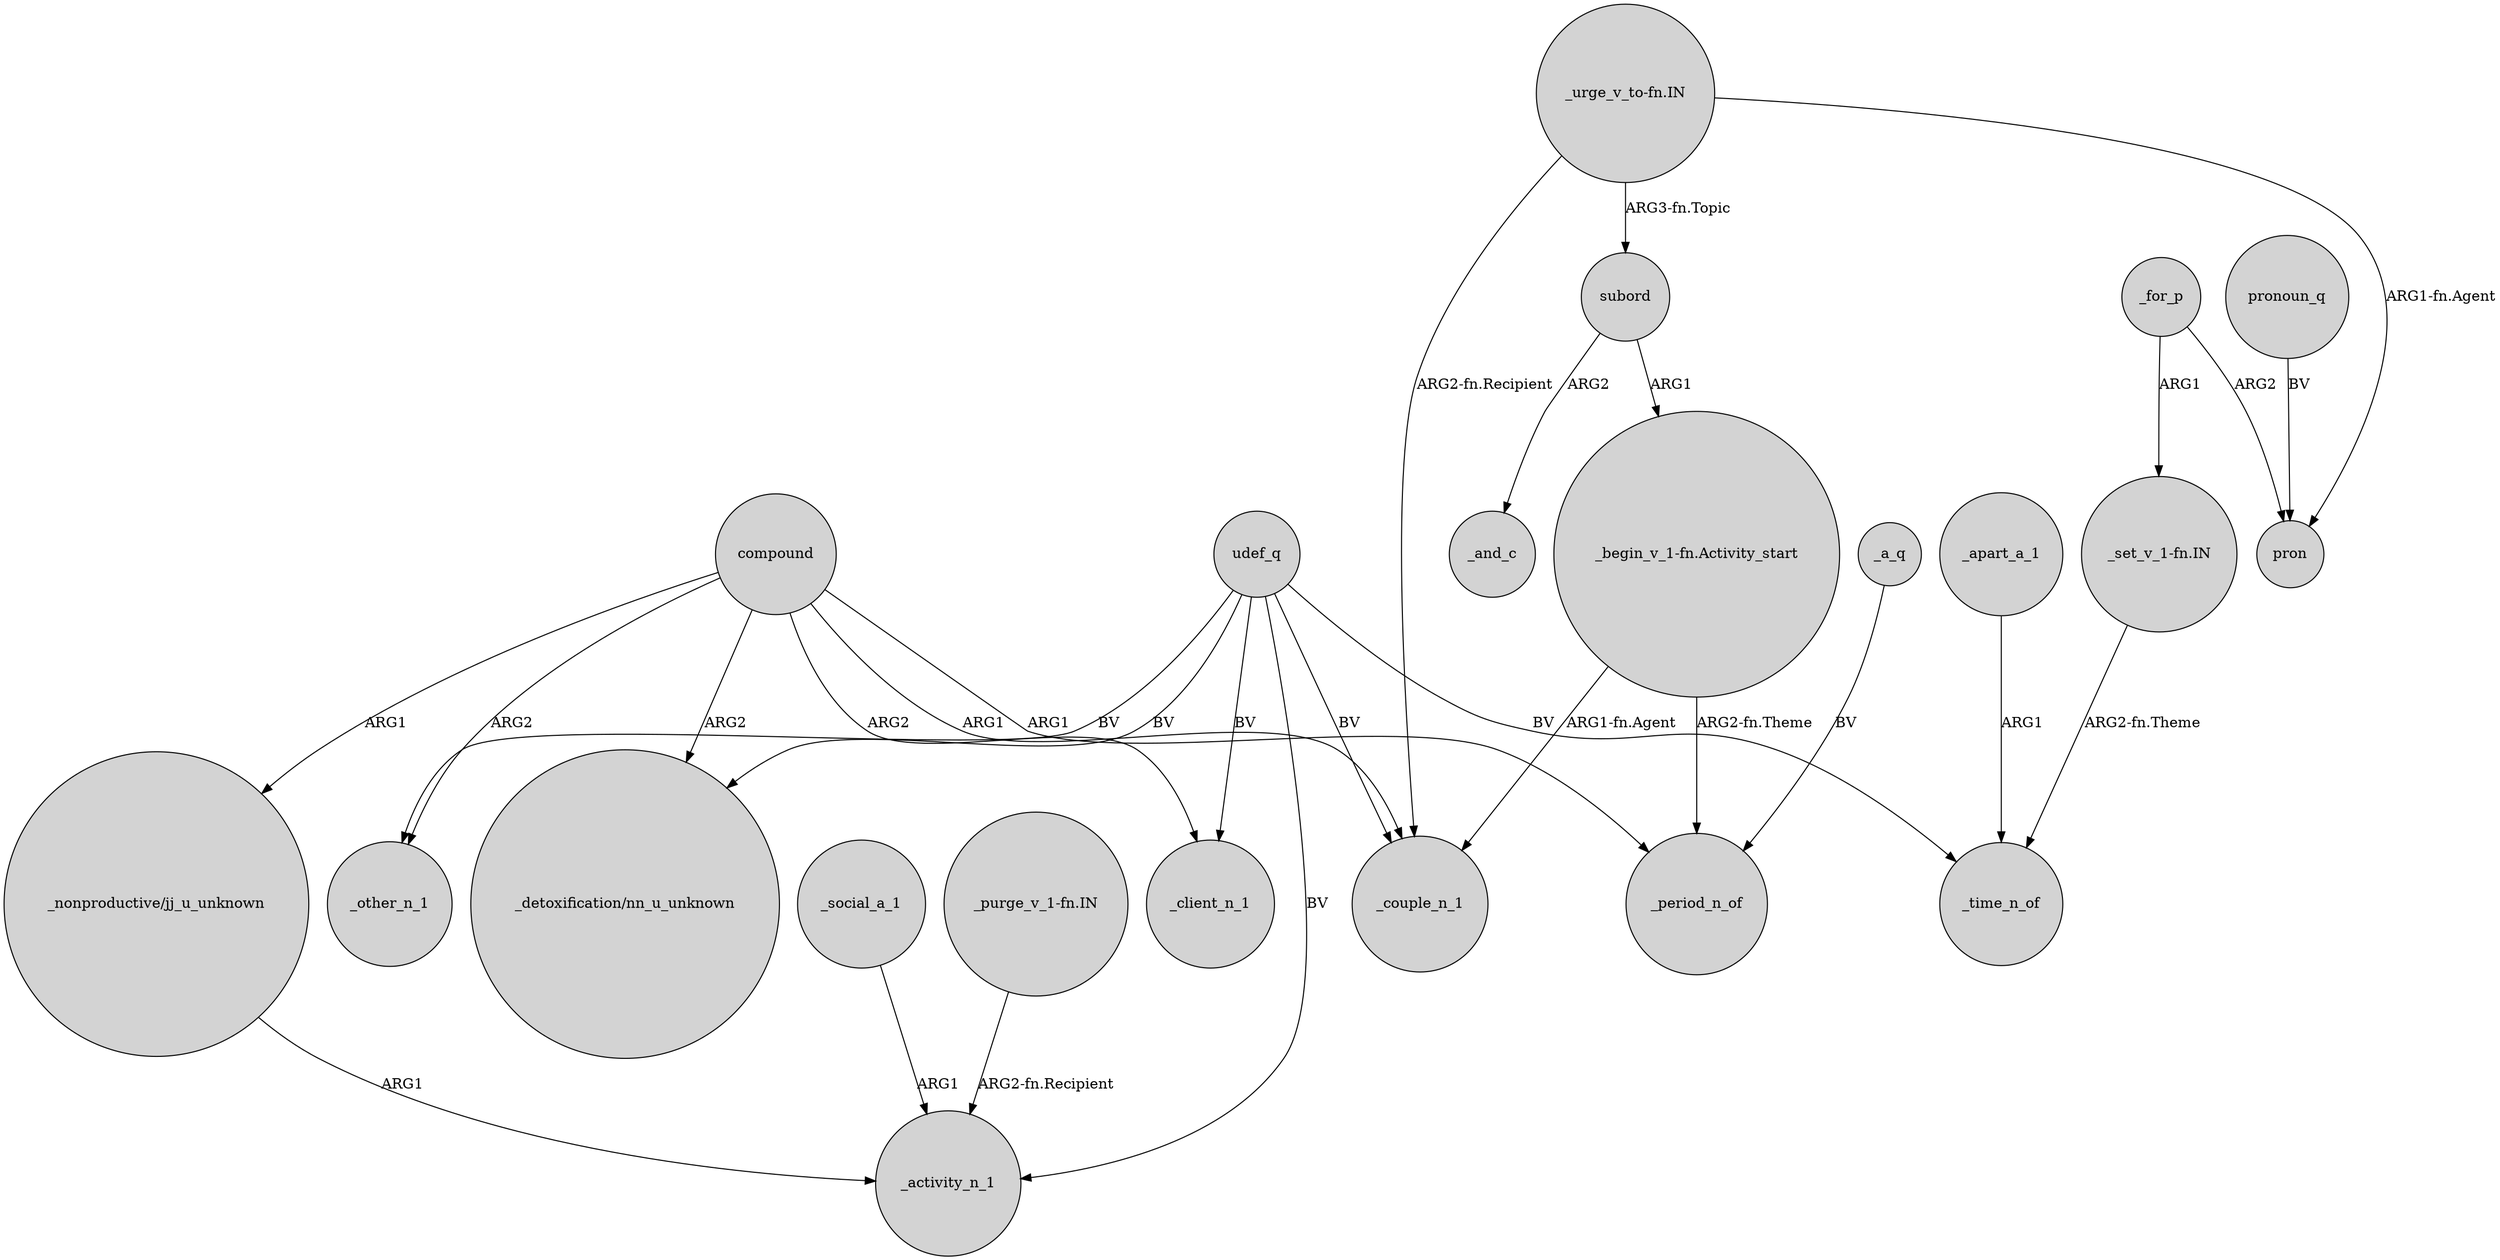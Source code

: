 digraph {
	node [shape=circle style=filled]
	compound -> _couple_n_1 [label=ARG1]
	_a_q -> _period_n_of [label=BV]
	"_nonproductive/jj_u_unknown" -> _activity_n_1 [label=ARG1]
	udef_q -> _activity_n_1 [label=BV]
	compound -> _client_n_1 [label=ARG2]
	compound -> "_detoxification/nn_u_unknown" [label=ARG2]
	_apart_a_1 -> _time_n_of [label=ARG1]
	udef_q -> "_detoxification/nn_u_unknown" [label=BV]
	subord -> "_begin_v_1-fn.Activity_start" [label=ARG1]
	compound -> _other_n_1 [label=ARG2]
	"_begin_v_1-fn.Activity_start" -> _couple_n_1 [label="ARG1-fn.Agent"]
	udef_q -> _other_n_1 [label=BV]
	pronoun_q -> pron [label=BV]
	_for_p -> "_set_v_1-fn.IN" [label=ARG1]
	"_set_v_1-fn.IN" -> _time_n_of [label="ARG2-fn.Theme"]
	"_urge_v_to-fn.IN" -> subord [label="ARG3-fn.Topic"]
	_for_p -> pron [label=ARG2]
	"_urge_v_to-fn.IN" -> _couple_n_1 [label="ARG2-fn.Recipient"]
	compound -> _period_n_of [label=ARG1]
	udef_q -> _time_n_of [label=BV]
	udef_q -> _client_n_1 [label=BV]
	udef_q -> _couple_n_1 [label=BV]
	compound -> "_nonproductive/jj_u_unknown" [label=ARG1]
	_social_a_1 -> _activity_n_1 [label=ARG1]
	"_urge_v_to-fn.IN" -> pron [label="ARG1-fn.Agent"]
	subord -> _and_c [label=ARG2]
	"_purge_v_1-fn.IN" -> _activity_n_1 [label="ARG2-fn.Recipient"]
	"_begin_v_1-fn.Activity_start" -> _period_n_of [label="ARG2-fn.Theme"]
}
